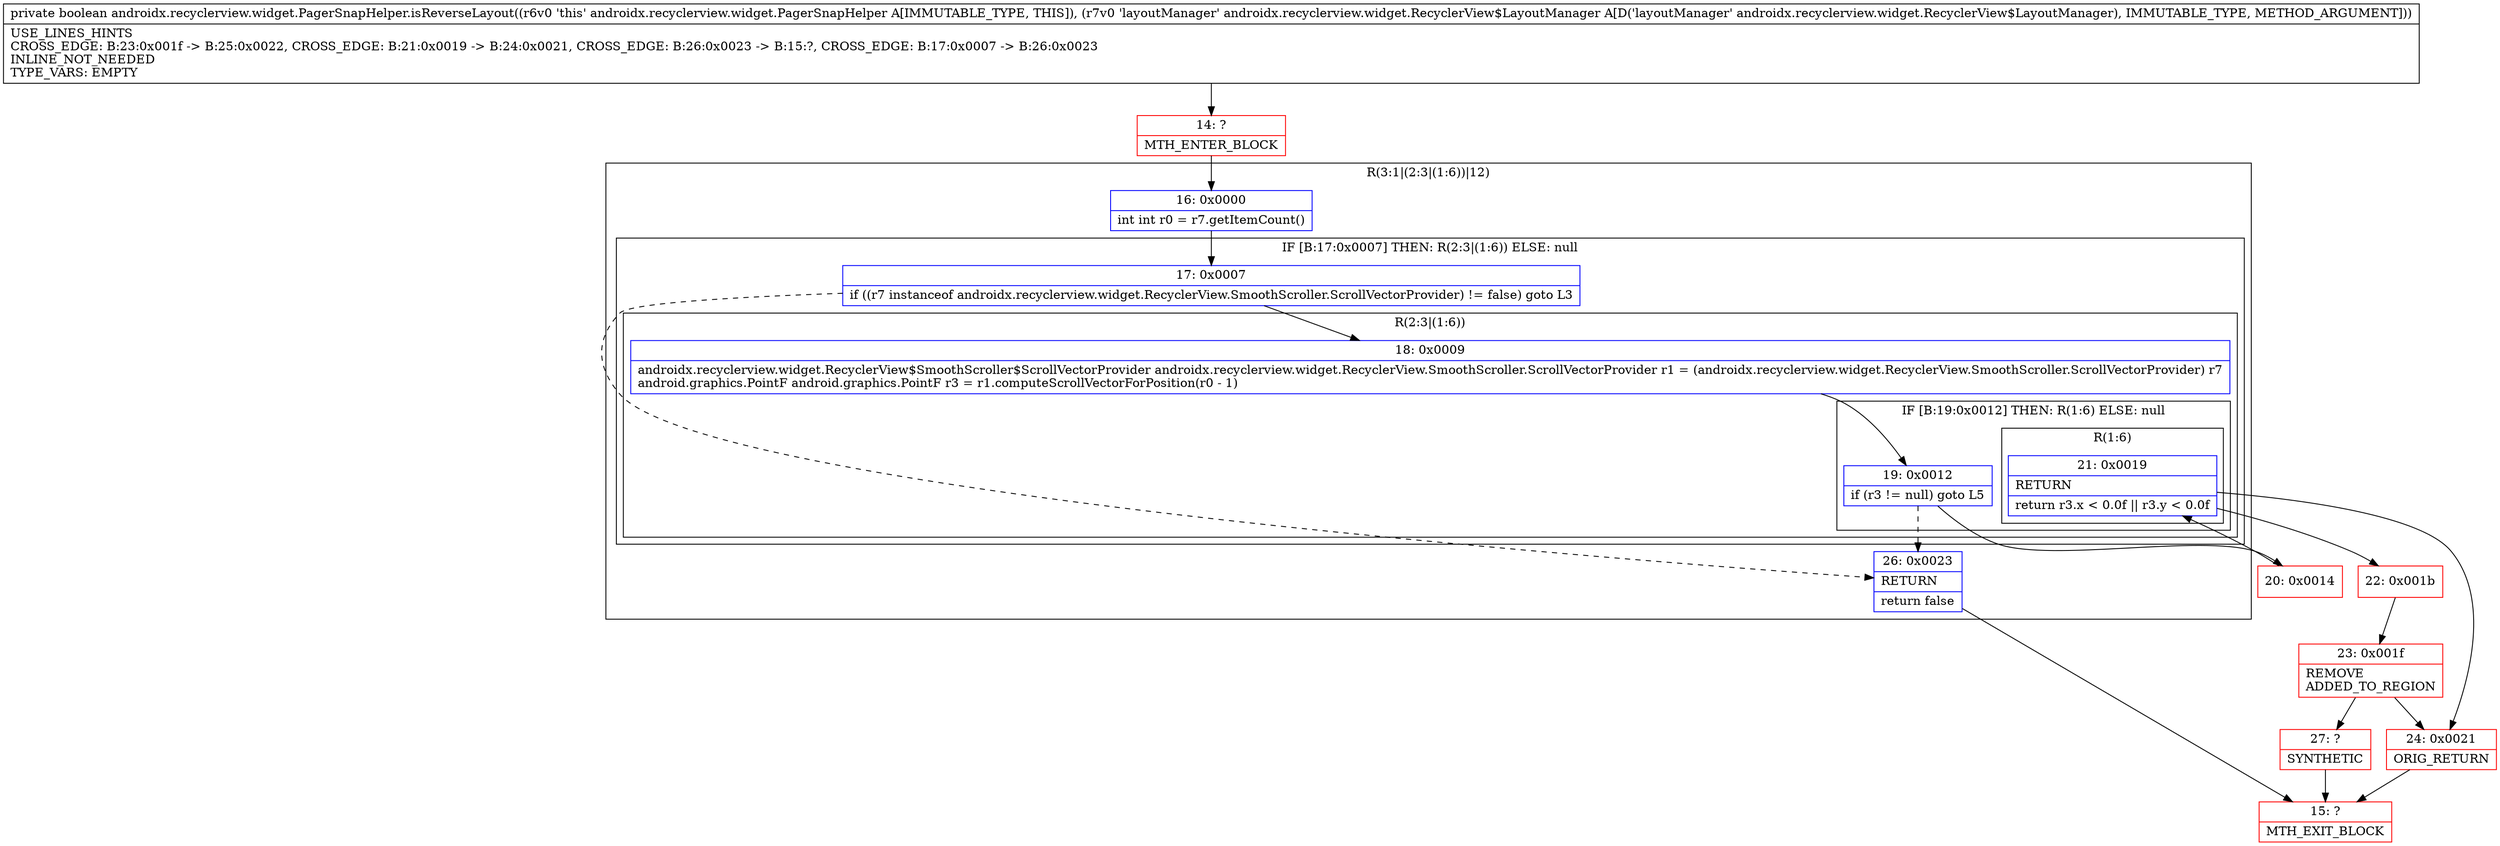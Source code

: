 digraph "CFG forandroidx.recyclerview.widget.PagerSnapHelper.isReverseLayout(Landroidx\/recyclerview\/widget\/RecyclerView$LayoutManager;)Z" {
subgraph cluster_Region_1871848920 {
label = "R(3:1|(2:3|(1:6))|12)";
node [shape=record,color=blue];
Node_16 [shape=record,label="{16\:\ 0x0000|int int r0 = r7.getItemCount()\l}"];
subgraph cluster_IfRegion_75207665 {
label = "IF [B:17:0x0007] THEN: R(2:3|(1:6)) ELSE: null";
node [shape=record,color=blue];
Node_17 [shape=record,label="{17\:\ 0x0007|if ((r7 instanceof androidx.recyclerview.widget.RecyclerView.SmoothScroller.ScrollVectorProvider) != false) goto L3\l}"];
subgraph cluster_Region_2013746715 {
label = "R(2:3|(1:6))";
node [shape=record,color=blue];
Node_18 [shape=record,label="{18\:\ 0x0009|androidx.recyclerview.widget.RecyclerView$SmoothScroller$ScrollVectorProvider androidx.recyclerview.widget.RecyclerView.SmoothScroller.ScrollVectorProvider r1 = (androidx.recyclerview.widget.RecyclerView.SmoothScroller.ScrollVectorProvider) r7\landroid.graphics.PointF android.graphics.PointF r3 = r1.computeScrollVectorForPosition(r0 \- 1)\l}"];
subgraph cluster_IfRegion_126250976 {
label = "IF [B:19:0x0012] THEN: R(1:6) ELSE: null";
node [shape=record,color=blue];
Node_19 [shape=record,label="{19\:\ 0x0012|if (r3 != null) goto L5\l}"];
subgraph cluster_Region_1517290648 {
label = "R(1:6)";
node [shape=record,color=blue];
Node_21 [shape=record,label="{21\:\ 0x0019|RETURN\l|return r3.x \< 0.0f \|\| r3.y \< 0.0f\l}"];
}
}
}
}
Node_26 [shape=record,label="{26\:\ 0x0023|RETURN\l|return false\l}"];
}
Node_14 [shape=record,color=red,label="{14\:\ ?|MTH_ENTER_BLOCK\l}"];
Node_20 [shape=record,color=red,label="{20\:\ 0x0014}"];
Node_22 [shape=record,color=red,label="{22\:\ 0x001b}"];
Node_23 [shape=record,color=red,label="{23\:\ 0x001f|REMOVE\lADDED_TO_REGION\l}"];
Node_27 [shape=record,color=red,label="{27\:\ ?|SYNTHETIC\l}"];
Node_15 [shape=record,color=red,label="{15\:\ ?|MTH_EXIT_BLOCK\l}"];
Node_24 [shape=record,color=red,label="{24\:\ 0x0021|ORIG_RETURN\l}"];
MethodNode[shape=record,label="{private boolean androidx.recyclerview.widget.PagerSnapHelper.isReverseLayout((r6v0 'this' androidx.recyclerview.widget.PagerSnapHelper A[IMMUTABLE_TYPE, THIS]), (r7v0 'layoutManager' androidx.recyclerview.widget.RecyclerView$LayoutManager A[D('layoutManager' androidx.recyclerview.widget.RecyclerView$LayoutManager), IMMUTABLE_TYPE, METHOD_ARGUMENT]))  | USE_LINES_HINTS\lCROSS_EDGE: B:23:0x001f \-\> B:25:0x0022, CROSS_EDGE: B:21:0x0019 \-\> B:24:0x0021, CROSS_EDGE: B:26:0x0023 \-\> B:15:?, CROSS_EDGE: B:17:0x0007 \-\> B:26:0x0023\lINLINE_NOT_NEEDED\lTYPE_VARS: EMPTY\l}"];
MethodNode -> Node_14;Node_16 -> Node_17;
Node_17 -> Node_18;
Node_17 -> Node_26[style=dashed];
Node_18 -> Node_19;
Node_19 -> Node_20;
Node_19 -> Node_26[style=dashed];
Node_21 -> Node_22;
Node_21 -> Node_24;
Node_26 -> Node_15;
Node_14 -> Node_16;
Node_20 -> Node_21;
Node_22 -> Node_23;
Node_23 -> Node_24;
Node_23 -> Node_27;
Node_27 -> Node_15;
Node_24 -> Node_15;
}

